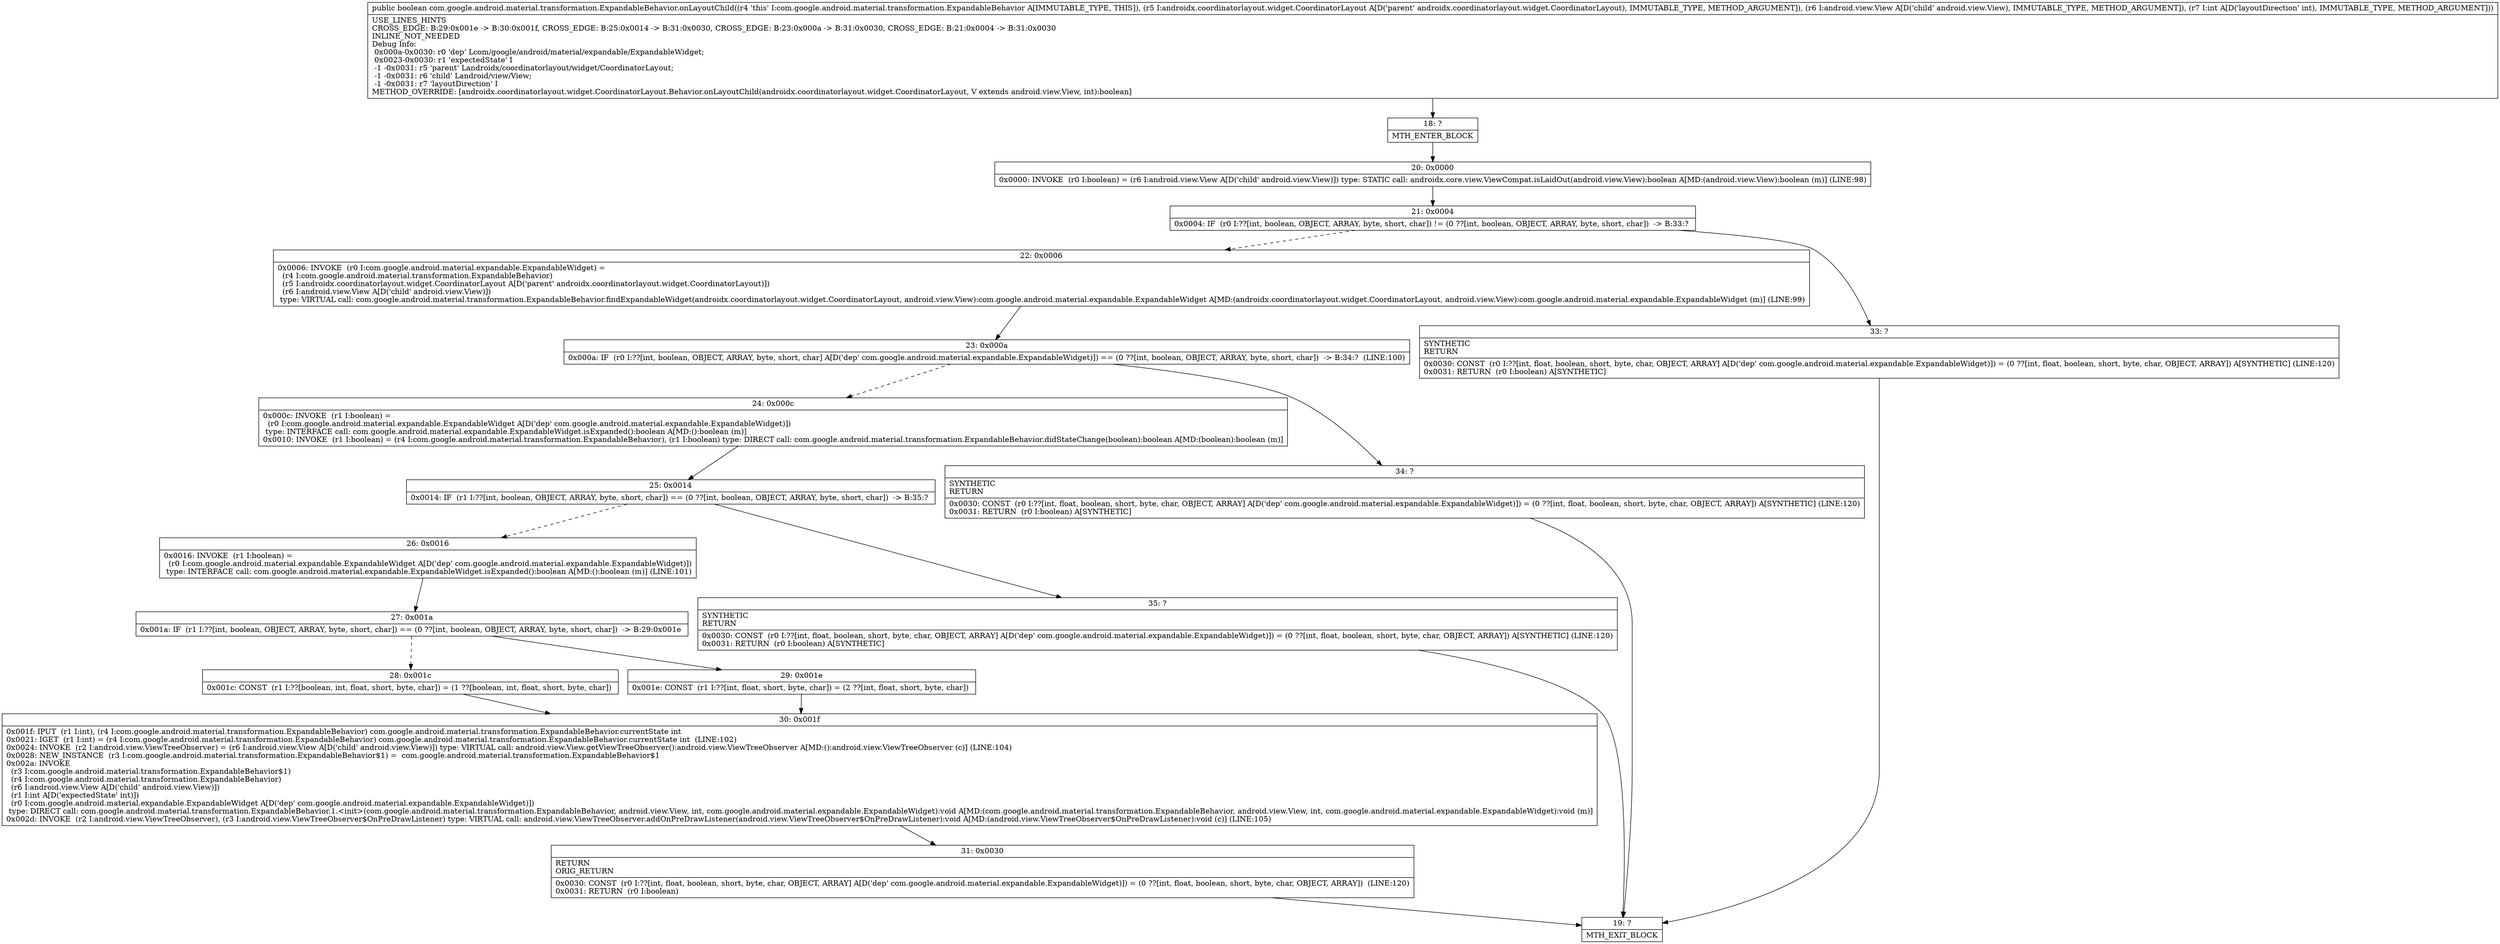 digraph "CFG forcom.google.android.material.transformation.ExpandableBehavior.onLayoutChild(Landroidx\/coordinatorlayout\/widget\/CoordinatorLayout;Landroid\/view\/View;I)Z" {
Node_18 [shape=record,label="{18\:\ ?|MTH_ENTER_BLOCK\l}"];
Node_20 [shape=record,label="{20\:\ 0x0000|0x0000: INVOKE  (r0 I:boolean) = (r6 I:android.view.View A[D('child' android.view.View)]) type: STATIC call: androidx.core.view.ViewCompat.isLaidOut(android.view.View):boolean A[MD:(android.view.View):boolean (m)] (LINE:98)\l}"];
Node_21 [shape=record,label="{21\:\ 0x0004|0x0004: IF  (r0 I:??[int, boolean, OBJECT, ARRAY, byte, short, char]) != (0 ??[int, boolean, OBJECT, ARRAY, byte, short, char])  \-\> B:33:? \l}"];
Node_22 [shape=record,label="{22\:\ 0x0006|0x0006: INVOKE  (r0 I:com.google.android.material.expandable.ExpandableWidget) = \l  (r4 I:com.google.android.material.transformation.ExpandableBehavior)\l  (r5 I:androidx.coordinatorlayout.widget.CoordinatorLayout A[D('parent' androidx.coordinatorlayout.widget.CoordinatorLayout)])\l  (r6 I:android.view.View A[D('child' android.view.View)])\l type: VIRTUAL call: com.google.android.material.transformation.ExpandableBehavior.findExpandableWidget(androidx.coordinatorlayout.widget.CoordinatorLayout, android.view.View):com.google.android.material.expandable.ExpandableWidget A[MD:(androidx.coordinatorlayout.widget.CoordinatorLayout, android.view.View):com.google.android.material.expandable.ExpandableWidget (m)] (LINE:99)\l}"];
Node_23 [shape=record,label="{23\:\ 0x000a|0x000a: IF  (r0 I:??[int, boolean, OBJECT, ARRAY, byte, short, char] A[D('dep' com.google.android.material.expandable.ExpandableWidget)]) == (0 ??[int, boolean, OBJECT, ARRAY, byte, short, char])  \-\> B:34:?  (LINE:100)\l}"];
Node_24 [shape=record,label="{24\:\ 0x000c|0x000c: INVOKE  (r1 I:boolean) = \l  (r0 I:com.google.android.material.expandable.ExpandableWidget A[D('dep' com.google.android.material.expandable.ExpandableWidget)])\l type: INTERFACE call: com.google.android.material.expandable.ExpandableWidget.isExpanded():boolean A[MD:():boolean (m)]\l0x0010: INVOKE  (r1 I:boolean) = (r4 I:com.google.android.material.transformation.ExpandableBehavior), (r1 I:boolean) type: DIRECT call: com.google.android.material.transformation.ExpandableBehavior.didStateChange(boolean):boolean A[MD:(boolean):boolean (m)]\l}"];
Node_25 [shape=record,label="{25\:\ 0x0014|0x0014: IF  (r1 I:??[int, boolean, OBJECT, ARRAY, byte, short, char]) == (0 ??[int, boolean, OBJECT, ARRAY, byte, short, char])  \-\> B:35:? \l}"];
Node_26 [shape=record,label="{26\:\ 0x0016|0x0016: INVOKE  (r1 I:boolean) = \l  (r0 I:com.google.android.material.expandable.ExpandableWidget A[D('dep' com.google.android.material.expandable.ExpandableWidget)])\l type: INTERFACE call: com.google.android.material.expandable.ExpandableWidget.isExpanded():boolean A[MD:():boolean (m)] (LINE:101)\l}"];
Node_27 [shape=record,label="{27\:\ 0x001a|0x001a: IF  (r1 I:??[int, boolean, OBJECT, ARRAY, byte, short, char]) == (0 ??[int, boolean, OBJECT, ARRAY, byte, short, char])  \-\> B:29:0x001e \l}"];
Node_28 [shape=record,label="{28\:\ 0x001c|0x001c: CONST  (r1 I:??[boolean, int, float, short, byte, char]) = (1 ??[boolean, int, float, short, byte, char]) \l}"];
Node_30 [shape=record,label="{30\:\ 0x001f|0x001f: IPUT  (r1 I:int), (r4 I:com.google.android.material.transformation.ExpandableBehavior) com.google.android.material.transformation.ExpandableBehavior.currentState int \l0x0021: IGET  (r1 I:int) = (r4 I:com.google.android.material.transformation.ExpandableBehavior) com.google.android.material.transformation.ExpandableBehavior.currentState int  (LINE:102)\l0x0024: INVOKE  (r2 I:android.view.ViewTreeObserver) = (r6 I:android.view.View A[D('child' android.view.View)]) type: VIRTUAL call: android.view.View.getViewTreeObserver():android.view.ViewTreeObserver A[MD:():android.view.ViewTreeObserver (c)] (LINE:104)\l0x0028: NEW_INSTANCE  (r3 I:com.google.android.material.transformation.ExpandableBehavior$1) =  com.google.android.material.transformation.ExpandableBehavior$1 \l0x002a: INVOKE  \l  (r3 I:com.google.android.material.transformation.ExpandableBehavior$1)\l  (r4 I:com.google.android.material.transformation.ExpandableBehavior)\l  (r6 I:android.view.View A[D('child' android.view.View)])\l  (r1 I:int A[D('expectedState' int)])\l  (r0 I:com.google.android.material.expandable.ExpandableWidget A[D('dep' com.google.android.material.expandable.ExpandableWidget)])\l type: DIRECT call: com.google.android.material.transformation.ExpandableBehavior.1.\<init\>(com.google.android.material.transformation.ExpandableBehavior, android.view.View, int, com.google.android.material.expandable.ExpandableWidget):void A[MD:(com.google.android.material.transformation.ExpandableBehavior, android.view.View, int, com.google.android.material.expandable.ExpandableWidget):void (m)]\l0x002d: INVOKE  (r2 I:android.view.ViewTreeObserver), (r3 I:android.view.ViewTreeObserver$OnPreDrawListener) type: VIRTUAL call: android.view.ViewTreeObserver.addOnPreDrawListener(android.view.ViewTreeObserver$OnPreDrawListener):void A[MD:(android.view.ViewTreeObserver$OnPreDrawListener):void (c)] (LINE:105)\l}"];
Node_31 [shape=record,label="{31\:\ 0x0030|RETURN\lORIG_RETURN\l|0x0030: CONST  (r0 I:??[int, float, boolean, short, byte, char, OBJECT, ARRAY] A[D('dep' com.google.android.material.expandable.ExpandableWidget)]) = (0 ??[int, float, boolean, short, byte, char, OBJECT, ARRAY])  (LINE:120)\l0x0031: RETURN  (r0 I:boolean) \l}"];
Node_19 [shape=record,label="{19\:\ ?|MTH_EXIT_BLOCK\l}"];
Node_29 [shape=record,label="{29\:\ 0x001e|0x001e: CONST  (r1 I:??[int, float, short, byte, char]) = (2 ??[int, float, short, byte, char]) \l}"];
Node_35 [shape=record,label="{35\:\ ?|SYNTHETIC\lRETURN\l|0x0030: CONST  (r0 I:??[int, float, boolean, short, byte, char, OBJECT, ARRAY] A[D('dep' com.google.android.material.expandable.ExpandableWidget)]) = (0 ??[int, float, boolean, short, byte, char, OBJECT, ARRAY]) A[SYNTHETIC] (LINE:120)\l0x0031: RETURN  (r0 I:boolean) A[SYNTHETIC]\l}"];
Node_34 [shape=record,label="{34\:\ ?|SYNTHETIC\lRETURN\l|0x0030: CONST  (r0 I:??[int, float, boolean, short, byte, char, OBJECT, ARRAY] A[D('dep' com.google.android.material.expandable.ExpandableWidget)]) = (0 ??[int, float, boolean, short, byte, char, OBJECT, ARRAY]) A[SYNTHETIC] (LINE:120)\l0x0031: RETURN  (r0 I:boolean) A[SYNTHETIC]\l}"];
Node_33 [shape=record,label="{33\:\ ?|SYNTHETIC\lRETURN\l|0x0030: CONST  (r0 I:??[int, float, boolean, short, byte, char, OBJECT, ARRAY] A[D('dep' com.google.android.material.expandable.ExpandableWidget)]) = (0 ??[int, float, boolean, short, byte, char, OBJECT, ARRAY]) A[SYNTHETIC] (LINE:120)\l0x0031: RETURN  (r0 I:boolean) A[SYNTHETIC]\l}"];
MethodNode[shape=record,label="{public boolean com.google.android.material.transformation.ExpandableBehavior.onLayoutChild((r4 'this' I:com.google.android.material.transformation.ExpandableBehavior A[IMMUTABLE_TYPE, THIS]), (r5 I:androidx.coordinatorlayout.widget.CoordinatorLayout A[D('parent' androidx.coordinatorlayout.widget.CoordinatorLayout), IMMUTABLE_TYPE, METHOD_ARGUMENT]), (r6 I:android.view.View A[D('child' android.view.View), IMMUTABLE_TYPE, METHOD_ARGUMENT]), (r7 I:int A[D('layoutDirection' int), IMMUTABLE_TYPE, METHOD_ARGUMENT]))  | USE_LINES_HINTS\lCROSS_EDGE: B:29:0x001e \-\> B:30:0x001f, CROSS_EDGE: B:25:0x0014 \-\> B:31:0x0030, CROSS_EDGE: B:23:0x000a \-\> B:31:0x0030, CROSS_EDGE: B:21:0x0004 \-\> B:31:0x0030\lINLINE_NOT_NEEDED\lDebug Info:\l  0x000a\-0x0030: r0 'dep' Lcom\/google\/android\/material\/expandable\/ExpandableWidget;\l  0x0023\-0x0030: r1 'expectedState' I\l  \-1 \-0x0031: r5 'parent' Landroidx\/coordinatorlayout\/widget\/CoordinatorLayout;\l  \-1 \-0x0031: r6 'child' Landroid\/view\/View;\l  \-1 \-0x0031: r7 'layoutDirection' I\lMETHOD_OVERRIDE: [androidx.coordinatorlayout.widget.CoordinatorLayout.Behavior.onLayoutChild(androidx.coordinatorlayout.widget.CoordinatorLayout, V extends android.view.View, int):boolean]\l}"];
MethodNode -> Node_18;Node_18 -> Node_20;
Node_20 -> Node_21;
Node_21 -> Node_22[style=dashed];
Node_21 -> Node_33;
Node_22 -> Node_23;
Node_23 -> Node_24[style=dashed];
Node_23 -> Node_34;
Node_24 -> Node_25;
Node_25 -> Node_26[style=dashed];
Node_25 -> Node_35;
Node_26 -> Node_27;
Node_27 -> Node_28[style=dashed];
Node_27 -> Node_29;
Node_28 -> Node_30;
Node_30 -> Node_31;
Node_31 -> Node_19;
Node_29 -> Node_30;
Node_35 -> Node_19;
Node_34 -> Node_19;
Node_33 -> Node_19;
}

